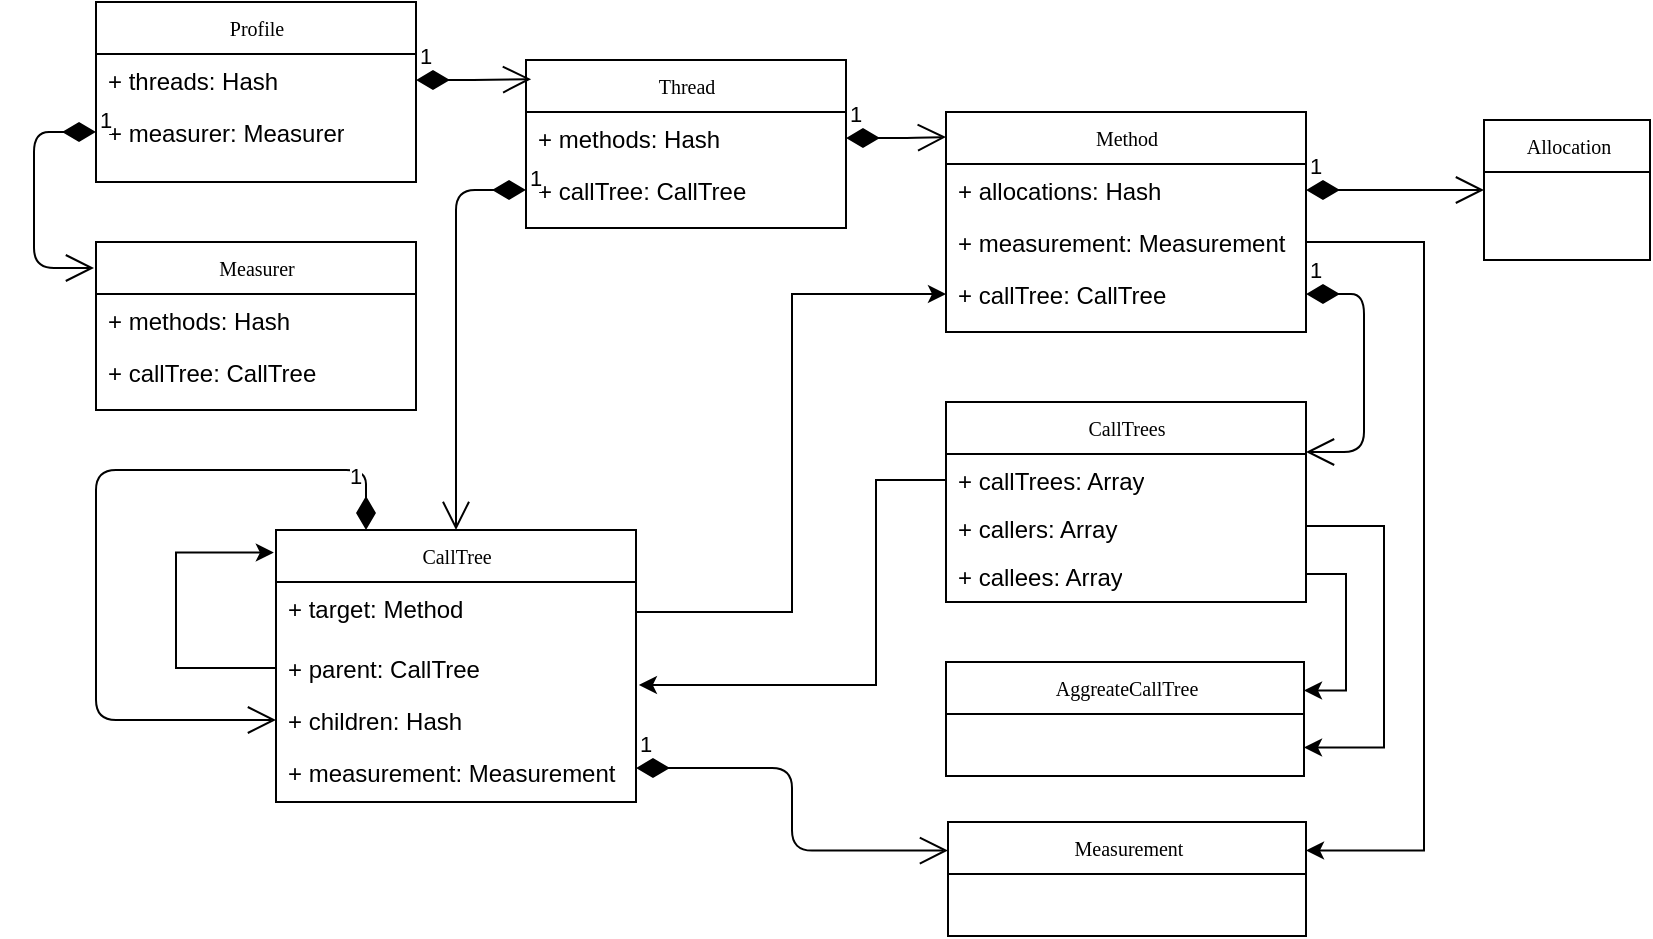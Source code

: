 <mxfile version="12.4.2" type="device" pages="1"><diagram name="Page-1" id="c4acf3e9-155e-7222-9cf6-157b1a14988f"><mxGraphModel dx="1859" dy="524" grid="1" gridSize="10" guides="1" tooltips="1" connect="1" arrows="1" fold="1" page="1" pageScale="1" pageWidth="850" pageHeight="1100" background="#ffffff" math="0" shadow="0"><root><mxCell id="0"/><mxCell id="1" parent="0"/><mxCell id="17acba5748e5396b-20" value="Profile" style="swimlane;html=1;fontStyle=0;childLayout=stackLayout;horizontal=1;startSize=26;fillColor=none;horizontalStack=0;resizeParent=1;resizeLast=0;collapsible=1;marginBottom=0;swimlaneFillColor=#ffffff;rounded=0;shadow=0;comic=0;labelBackgroundColor=none;strokeWidth=1;fontFamily=Verdana;fontSize=10;align=center;" parent="1" vertex="1"><mxGeometry x="46" y="20" width="160" height="90" as="geometry"/></mxCell><mxCell id="17acba5748e5396b-21" value="+ threads: Hash" style="text;html=1;strokeColor=none;fillColor=none;align=left;verticalAlign=top;spacingLeft=4;spacingRight=4;whiteSpace=wrap;overflow=hidden;rotatable=0;points=[[0,0.5],[1,0.5]];portConstraint=eastwest;" parent="17acba5748e5396b-20" vertex="1"><mxGeometry y="26" width="160" height="26" as="geometry"/></mxCell><mxCell id="mVA9XJMFYC89cOwcYaEj-50" value="+ measurer: Measurer" style="text;html=1;strokeColor=none;fillColor=none;align=left;verticalAlign=top;spacingLeft=4;spacingRight=4;whiteSpace=wrap;overflow=hidden;rotatable=0;points=[[0,0.5],[1,0.5]];portConstraint=eastwest;" vertex="1" parent="17acba5748e5396b-20"><mxGeometry y="52" width="160" height="26" as="geometry"/></mxCell><mxCell id="17acba5748e5396b-30" value="Thread" style="swimlane;html=1;fontStyle=0;childLayout=stackLayout;horizontal=1;startSize=26;fillColor=none;horizontalStack=0;resizeParent=1;resizeLast=0;collapsible=1;marginBottom=0;swimlaneFillColor=#ffffff;rounded=0;shadow=0;comic=0;labelBackgroundColor=none;strokeWidth=1;fontFamily=Verdana;fontSize=10;align=center;" parent="1" vertex="1"><mxGeometry x="261" y="49" width="160" height="84" as="geometry"/></mxCell><mxCell id="17acba5748e5396b-31" value="+ methods: Hash" style="text;html=1;strokeColor=none;fillColor=none;align=left;verticalAlign=top;spacingLeft=4;spacingRight=4;whiteSpace=wrap;overflow=hidden;rotatable=0;points=[[0,0.5],[1,0.5]];portConstraint=eastwest;" parent="17acba5748e5396b-30" vertex="1"><mxGeometry y="26" width="160" height="26" as="geometry"/></mxCell><mxCell id="17acba5748e5396b-32" value="+ callTree: CallTree&lt;br&gt;" style="text;html=1;strokeColor=none;fillColor=none;align=left;verticalAlign=top;spacingLeft=4;spacingRight=4;whiteSpace=wrap;overflow=hidden;rotatable=0;points=[[0,0.5],[1,0.5]];portConstraint=eastwest;" parent="17acba5748e5396b-30" vertex="1"><mxGeometry y="52" width="160" height="26" as="geometry"/></mxCell><mxCell id="mVA9XJMFYC89cOwcYaEj-3" value="Method" style="swimlane;html=1;fontStyle=0;childLayout=stackLayout;horizontal=1;startSize=26;fillColor=none;horizontalStack=0;resizeParent=1;resizeLast=0;collapsible=1;marginBottom=0;swimlaneFillColor=#ffffff;rounded=0;shadow=0;comic=0;labelBackgroundColor=none;strokeWidth=1;fontFamily=Verdana;fontSize=10;align=center;" vertex="1" parent="1"><mxGeometry x="471" y="75" width="180" height="110" as="geometry"/></mxCell><mxCell id="mVA9XJMFYC89cOwcYaEj-6" value="+ allocations: Hash" style="text;html=1;strokeColor=none;fillColor=none;align=left;verticalAlign=top;spacingLeft=4;spacingRight=4;whiteSpace=wrap;overflow=hidden;rotatable=0;points=[[0,0.5],[1,0.5]];portConstraint=eastwest;" vertex="1" parent="mVA9XJMFYC89cOwcYaEj-3"><mxGeometry y="26" width="180" height="26" as="geometry"/></mxCell><mxCell id="mVA9XJMFYC89cOwcYaEj-5" value="+ measurement: Measurement" style="text;html=1;strokeColor=none;fillColor=none;align=left;verticalAlign=top;spacingLeft=4;spacingRight=4;whiteSpace=wrap;overflow=hidden;rotatable=0;points=[[0,0.5],[1,0.5]];portConstraint=eastwest;" vertex="1" parent="mVA9XJMFYC89cOwcYaEj-3"><mxGeometry y="52" width="180" height="26" as="geometry"/></mxCell><mxCell id="mVA9XJMFYC89cOwcYaEj-4" value="+ callTree: CallTree" style="text;html=1;strokeColor=none;fillColor=none;align=left;verticalAlign=top;spacingLeft=4;spacingRight=4;whiteSpace=wrap;overflow=hidden;rotatable=0;points=[[0,0.5],[1,0.5]];portConstraint=eastwest;" vertex="1" parent="mVA9XJMFYC89cOwcYaEj-3"><mxGeometry y="78" width="180" height="26" as="geometry"/></mxCell><object label="CallTree" Test="" id="mVA9XJMFYC89cOwcYaEj-8"><mxCell style="swimlane;html=1;fontStyle=0;childLayout=stackLayout;horizontal=1;startSize=26;fillColor=none;horizontalStack=0;resizeParent=1;resizeLast=0;collapsible=1;marginBottom=0;swimlaneFillColor=#ffffff;rounded=0;shadow=0;comic=0;labelBackgroundColor=none;strokeWidth=1;fontFamily=Verdana;fontSize=10;align=center;" vertex="1" parent="1"><mxGeometry x="136" y="284" width="180" height="136" as="geometry"><mxRectangle x="210" y="220" width="70" height="26" as="alternateBounds"/></mxGeometry></mxCell></object><mxCell id="mVA9XJMFYC89cOwcYaEj-42" value="+ target: Method" style="text;html=1;strokeColor=none;fillColor=none;align=left;verticalAlign=top;spacingLeft=4;spacingRight=4;whiteSpace=wrap;overflow=hidden;rotatable=0;points=[[0,0.5],[1,0.5]];portConstraint=eastwest;" vertex="1" parent="mVA9XJMFYC89cOwcYaEj-8"><mxGeometry y="26" width="180" height="30" as="geometry"/></mxCell><mxCell id="mVA9XJMFYC89cOwcYaEj-60" style="edgeStyle=orthogonalEdgeStyle;rounded=0;orthogonalLoop=1;jettySize=auto;html=1;exitX=0;exitY=0.5;exitDx=0;exitDy=0;entryX=-0.006;entryY=0.083;entryDx=0;entryDy=0;entryPerimeter=0;" edge="1" parent="mVA9XJMFYC89cOwcYaEj-8" source="mVA9XJMFYC89cOwcYaEj-9" target="mVA9XJMFYC89cOwcYaEj-8"><mxGeometry relative="1" as="geometry"><Array as="points"><mxPoint x="-50" y="69"/><mxPoint x="-50" y="12"/></Array></mxGeometry></mxCell><mxCell id="mVA9XJMFYC89cOwcYaEj-9" value="+ parent: CallTree&lt;br&gt;" style="text;html=1;strokeColor=none;fillColor=none;align=left;verticalAlign=top;spacingLeft=4;spacingRight=4;whiteSpace=wrap;overflow=hidden;rotatable=0;points=[[0,0.5],[1,0.5]];portConstraint=eastwest;" vertex="1" parent="mVA9XJMFYC89cOwcYaEj-8"><mxGeometry y="56" width="180" height="26" as="geometry"/></mxCell><mxCell id="mVA9XJMFYC89cOwcYaEj-10" value="+ children: Hash" style="text;html=1;strokeColor=none;fillColor=none;align=left;verticalAlign=top;spacingLeft=4;spacingRight=4;whiteSpace=wrap;overflow=hidden;rotatable=0;points=[[0,0.5],[1,0.5]];portConstraint=eastwest;" vertex="1" parent="mVA9XJMFYC89cOwcYaEj-8"><mxGeometry y="82" width="180" height="26" as="geometry"/></mxCell><mxCell id="mVA9XJMFYC89cOwcYaEj-11" value="+ measurement: Measurement" style="text;html=1;strokeColor=none;fillColor=none;align=left;verticalAlign=top;spacingLeft=4;spacingRight=4;whiteSpace=wrap;overflow=hidden;rotatable=0;points=[[0,0.5],[1,0.5]];portConstraint=eastwest;" vertex="1" parent="mVA9XJMFYC89cOwcYaEj-8"><mxGeometry y="108" width="180" height="22" as="geometry"/></mxCell><mxCell id="mVA9XJMFYC89cOwcYaEj-40" value="1" style="endArrow=open;html=1;endSize=12;startArrow=diamondThin;startSize=14;startFill=1;edgeStyle=orthogonalEdgeStyle;align=left;verticalAlign=bottom;exitX=0.25;exitY=0;exitDx=0;exitDy=0;entryX=0;entryY=0.5;entryDx=0;entryDy=0;" edge="1" parent="mVA9XJMFYC89cOwcYaEj-8" source="mVA9XJMFYC89cOwcYaEj-8" target="mVA9XJMFYC89cOwcYaEj-10"><mxGeometry x="-0.904" y="10" relative="1" as="geometry"><mxPoint x="-70" y="210" as="sourcePoint"/><mxPoint x="90" y="210" as="targetPoint"/><Array as="points"><mxPoint x="45" y="-30"/><mxPoint x="-90" y="-30"/><mxPoint x="-90" y="95"/></Array><mxPoint as="offset"/></mxGeometry></mxCell><mxCell id="mVA9XJMFYC89cOwcYaEj-19" value="1" style="endArrow=open;html=1;endSize=12;startArrow=diamondThin;startSize=14;startFill=1;edgeStyle=orthogonalEdgeStyle;align=left;verticalAlign=bottom;exitX=0;exitY=0.5;exitDx=0;exitDy=0;entryX=0.5;entryY=0;entryDx=0;entryDy=0;" edge="1" parent="1" source="17acba5748e5396b-32" target="mVA9XJMFYC89cOwcYaEj-8"><mxGeometry x="-1" y="3" relative="1" as="geometry"><mxPoint x="146" y="170" as="sourcePoint"/><mxPoint x="306" y="170" as="targetPoint"/></mxGeometry></mxCell><mxCell id="mVA9XJMFYC89cOwcYaEj-23" value="CallTrees" style="swimlane;html=1;fontStyle=0;childLayout=stackLayout;horizontal=1;startSize=26;fillColor=none;horizontalStack=0;resizeParent=1;resizeLast=0;collapsible=1;marginBottom=0;swimlaneFillColor=#ffffff;rounded=0;shadow=0;comic=0;labelBackgroundColor=none;strokeWidth=1;fontFamily=Verdana;fontSize=10;align=center;" vertex="1" parent="1"><mxGeometry x="471" y="220" width="180" height="100" as="geometry"/></mxCell><mxCell id="mVA9XJMFYC89cOwcYaEj-24" value="+ callTrees: Array" style="text;html=1;strokeColor=none;fillColor=none;align=left;verticalAlign=top;spacingLeft=4;spacingRight=4;whiteSpace=wrap;overflow=hidden;rotatable=0;points=[[0,0.5],[1,0.5]];portConstraint=eastwest;" vertex="1" parent="mVA9XJMFYC89cOwcYaEj-23"><mxGeometry y="26" width="180" height="24" as="geometry"/></mxCell><mxCell id="mVA9XJMFYC89cOwcYaEj-66" value="+ callers: Array" style="text;html=1;strokeColor=none;fillColor=none;align=left;verticalAlign=top;spacingLeft=4;spacingRight=4;whiteSpace=wrap;overflow=hidden;rotatable=0;points=[[0,0.5],[1,0.5]];portConstraint=eastwest;" vertex="1" parent="mVA9XJMFYC89cOwcYaEj-23"><mxGeometry y="50" width="180" height="24" as="geometry"/></mxCell><mxCell id="mVA9XJMFYC89cOwcYaEj-67" value="+ callees: Array" style="text;html=1;strokeColor=none;fillColor=none;align=left;verticalAlign=top;spacingLeft=4;spacingRight=4;whiteSpace=wrap;overflow=hidden;rotatable=0;points=[[0,0.5],[1,0.5]];portConstraint=eastwest;" vertex="1" parent="mVA9XJMFYC89cOwcYaEj-23"><mxGeometry y="74" width="180" height="24" as="geometry"/></mxCell><mxCell id="mVA9XJMFYC89cOwcYaEj-27" value="Measurement" style="swimlane;html=1;fontStyle=0;childLayout=stackLayout;horizontal=1;startSize=26;fillColor=none;horizontalStack=0;resizeParent=1;resizeLast=0;collapsible=1;marginBottom=0;swimlaneFillColor=#ffffff;rounded=0;shadow=0;comic=0;labelBackgroundColor=none;strokeWidth=1;fontFamily=Verdana;fontSize=10;align=center;" vertex="1" parent="1"><mxGeometry x="472" y="430" width="179" height="57" as="geometry"/></mxCell><mxCell id="mVA9XJMFYC89cOwcYaEj-36" value="1" style="endArrow=open;html=1;endSize=12;startArrow=diamondThin;startSize=14;startFill=1;edgeStyle=orthogonalEdgeStyle;align=left;verticalAlign=bottom;exitX=1;exitY=0.5;exitDx=0;exitDy=0;entryX=0.016;entryY=0.114;entryDx=0;entryDy=0;entryPerimeter=0;" edge="1" parent="1" source="17acba5748e5396b-21" target="17acba5748e5396b-30"><mxGeometry x="-1" y="3" relative="1" as="geometry"><mxPoint x="196" y="470" as="sourcePoint"/><mxPoint x="356" y="470" as="targetPoint"/></mxGeometry></mxCell><mxCell id="mVA9XJMFYC89cOwcYaEj-37" value="1" style="endArrow=open;html=1;endSize=12;startArrow=diamondThin;startSize=14;startFill=1;edgeStyle=orthogonalEdgeStyle;align=left;verticalAlign=bottom;exitX=1;exitY=0.5;exitDx=0;exitDy=0;entryX=0;entryY=0.114;entryDx=0;entryDy=0;entryPerimeter=0;" edge="1" parent="1" source="17acba5748e5396b-31" target="mVA9XJMFYC89cOwcYaEj-3"><mxGeometry x="-1" y="3" relative="1" as="geometry"><mxPoint x="236" y="410" as="sourcePoint"/><mxPoint x="396" y="410" as="targetPoint"/></mxGeometry></mxCell><mxCell id="mVA9XJMFYC89cOwcYaEj-43" style="edgeStyle=orthogonalEdgeStyle;rounded=0;orthogonalLoop=1;jettySize=auto;html=1;exitX=1;exitY=0.5;exitDx=0;exitDy=0;entryX=0;entryY=0.5;entryDx=0;entryDy=0;" edge="1" parent="1" source="mVA9XJMFYC89cOwcYaEj-42" target="mVA9XJMFYC89cOwcYaEj-4"><mxGeometry relative="1" as="geometry"><Array as="points"><mxPoint x="394" y="325"/><mxPoint x="394" y="166"/></Array></mxGeometry></mxCell><mxCell id="mVA9XJMFYC89cOwcYaEj-45" style="edgeStyle=orthogonalEdgeStyle;rounded=0;orthogonalLoop=1;jettySize=auto;html=1;exitX=0;exitY=0.5;exitDx=0;exitDy=0;entryX=1.008;entryY=-0.173;entryDx=0;entryDy=0;entryPerimeter=0;" edge="1" parent="1" source="mVA9XJMFYC89cOwcYaEj-24" target="mVA9XJMFYC89cOwcYaEj-10"><mxGeometry relative="1" as="geometry"><Array as="points"><mxPoint x="436" y="259"/><mxPoint x="436" y="362"/></Array></mxGeometry></mxCell><mxCell id="mVA9XJMFYC89cOwcYaEj-46" style="edgeStyle=orthogonalEdgeStyle;rounded=0;orthogonalLoop=1;jettySize=auto;html=1;exitX=1;exitY=0.5;exitDx=0;exitDy=0;entryX=1;entryY=0.25;entryDx=0;entryDy=0;" edge="1" parent="1" source="mVA9XJMFYC89cOwcYaEj-5" target="mVA9XJMFYC89cOwcYaEj-27"><mxGeometry relative="1" as="geometry"><mxPoint x="666" y="440" as="targetPoint"/><Array as="points"><mxPoint x="710" y="140"/><mxPoint x="710" y="444"/></Array></mxGeometry></mxCell><mxCell id="mVA9XJMFYC89cOwcYaEj-47" value="Measurer" style="swimlane;html=1;fontStyle=0;childLayout=stackLayout;horizontal=1;startSize=26;fillColor=none;horizontalStack=0;resizeParent=1;resizeLast=0;collapsible=1;marginBottom=0;swimlaneFillColor=#ffffff;rounded=0;shadow=0;comic=0;labelBackgroundColor=none;strokeWidth=1;fontFamily=Verdana;fontSize=10;align=center;" vertex="1" parent="1"><mxGeometry x="46" y="140" width="160" height="84" as="geometry"/></mxCell><mxCell id="mVA9XJMFYC89cOwcYaEj-48" value="+ methods: Hash" style="text;html=1;strokeColor=none;fillColor=none;align=left;verticalAlign=top;spacingLeft=4;spacingRight=4;whiteSpace=wrap;overflow=hidden;rotatable=0;points=[[0,0.5],[1,0.5]];portConstraint=eastwest;" vertex="1" parent="mVA9XJMFYC89cOwcYaEj-47"><mxGeometry y="26" width="160" height="26" as="geometry"/></mxCell><mxCell id="mVA9XJMFYC89cOwcYaEj-49" value="+ callTree: CallTree&lt;br&gt;" style="text;html=1;strokeColor=none;fillColor=none;align=left;verticalAlign=top;spacingLeft=4;spacingRight=4;whiteSpace=wrap;overflow=hidden;rotatable=0;points=[[0,0.5],[1,0.5]];portConstraint=eastwest;" vertex="1" parent="mVA9XJMFYC89cOwcYaEj-47"><mxGeometry y="52" width="160" height="26" as="geometry"/></mxCell><mxCell id="mVA9XJMFYC89cOwcYaEj-55" value="Allocation" style="swimlane;html=1;fontStyle=0;childLayout=stackLayout;horizontal=1;startSize=26;fillColor=none;horizontalStack=0;resizeParent=1;resizeLast=0;collapsible=1;marginBottom=0;swimlaneFillColor=#ffffff;rounded=0;shadow=0;comic=0;labelBackgroundColor=none;strokeWidth=1;fontFamily=Verdana;fontSize=10;align=center;" vertex="1" parent="1"><mxGeometry x="740" y="79" width="83" height="70" as="geometry"/></mxCell><mxCell id="mVA9XJMFYC89cOwcYaEj-58" value="1" style="endArrow=open;html=1;endSize=12;startArrow=diamondThin;startSize=14;startFill=1;edgeStyle=orthogonalEdgeStyle;align=left;verticalAlign=bottom;exitX=1;exitY=0.5;exitDx=0;exitDy=0;entryX=0;entryY=0.5;entryDx=0;entryDy=0;" edge="1" parent="1" source="mVA9XJMFYC89cOwcYaEj-6" target="mVA9XJMFYC89cOwcYaEj-55"><mxGeometry x="-1" y="3" relative="1" as="geometry"><mxPoint x="896" y="270" as="sourcePoint"/><mxPoint x="1056" y="270" as="targetPoint"/></mxGeometry></mxCell><mxCell id="mVA9XJMFYC89cOwcYaEj-61" value="1" style="endArrow=open;html=1;endSize=12;startArrow=diamondThin;startSize=14;startFill=1;edgeStyle=orthogonalEdgeStyle;align=left;verticalAlign=bottom;exitX=1;exitY=0.5;exitDx=0;exitDy=0;entryX=0;entryY=0.25;entryDx=0;entryDy=0;" edge="1" parent="1" source="mVA9XJMFYC89cOwcYaEj-11" target="mVA9XJMFYC89cOwcYaEj-27"><mxGeometry x="-1" y="3" relative="1" as="geometry"><mxPoint x="346" y="480" as="sourcePoint"/><mxPoint x="446" y="444" as="targetPoint"/></mxGeometry></mxCell><mxCell id="mVA9XJMFYC89cOwcYaEj-62" value="1" style="endArrow=open;html=1;endSize=12;startArrow=diamondThin;startSize=14;startFill=1;edgeStyle=orthogonalEdgeStyle;align=left;verticalAlign=bottom;entryX=-0.006;entryY=0.143;entryDx=0;entryDy=0;entryPerimeter=0;exitX=0;exitY=0.5;exitDx=0;exitDy=0;" edge="1" parent="1" source="mVA9XJMFYC89cOwcYaEj-50" target="mVA9XJMFYC89cOwcYaEj-47"><mxGeometry x="-1" y="3" relative="1" as="geometry"><mxPoint x="56" y="450" as="sourcePoint"/><mxPoint x="216" y="450" as="targetPoint"/><Array as="points"><mxPoint x="15" y="85"/><mxPoint x="15" y="153"/></Array></mxGeometry></mxCell><mxCell id="mVA9XJMFYC89cOwcYaEj-63" value="1" style="endArrow=open;html=1;endSize=12;startArrow=diamondThin;startSize=14;startFill=1;edgeStyle=orthogonalEdgeStyle;align=left;verticalAlign=bottom;exitX=1;exitY=0.5;exitDx=0;exitDy=0;entryX=1;entryY=0.25;entryDx=0;entryDy=0;" edge="1" parent="1" source="mVA9XJMFYC89cOwcYaEj-4" target="mVA9XJMFYC89cOwcYaEj-23"><mxGeometry x="-1" y="3" relative="1" as="geometry"><mxPoint x="50" y="470" as="sourcePoint"/><mxPoint x="210" y="470" as="targetPoint"/><Array as="points"><mxPoint x="680" y="166"/><mxPoint x="680" y="245"/></Array></mxGeometry></mxCell><mxCell id="mVA9XJMFYC89cOwcYaEj-64" value="AggreateCallTree" style="swimlane;html=1;fontStyle=0;childLayout=stackLayout;horizontal=1;startSize=26;fillColor=none;horizontalStack=0;resizeParent=1;resizeLast=0;collapsible=1;marginBottom=0;swimlaneFillColor=#ffffff;rounded=0;shadow=0;comic=0;labelBackgroundColor=none;strokeWidth=1;fontFamily=Verdana;fontSize=10;align=center;" vertex="1" parent="1"><mxGeometry x="471" y="350" width="179" height="57" as="geometry"/></mxCell><mxCell id="mVA9XJMFYC89cOwcYaEj-68" style="edgeStyle=orthogonalEdgeStyle;rounded=0;orthogonalLoop=1;jettySize=auto;html=1;exitX=1;exitY=0.5;exitDx=0;exitDy=0;entryX=1;entryY=0.25;entryDx=0;entryDy=0;" edge="1" parent="1" source="mVA9XJMFYC89cOwcYaEj-67" target="mVA9XJMFYC89cOwcYaEj-64"><mxGeometry relative="1" as="geometry"/></mxCell><mxCell id="mVA9XJMFYC89cOwcYaEj-69" style="edgeStyle=orthogonalEdgeStyle;rounded=0;orthogonalLoop=1;jettySize=auto;html=1;exitX=1;exitY=0.5;exitDx=0;exitDy=0;entryX=1;entryY=0.75;entryDx=0;entryDy=0;" edge="1" parent="1" source="mVA9XJMFYC89cOwcYaEj-66" target="mVA9XJMFYC89cOwcYaEj-64"><mxGeometry relative="1" as="geometry"><Array as="points"><mxPoint x="690" y="282"/><mxPoint x="690" y="393"/></Array></mxGeometry></mxCell></root></mxGraphModel></diagram></mxfile>